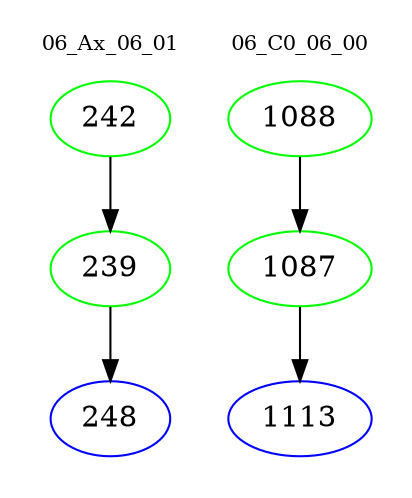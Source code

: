 digraph{
subgraph cluster_0 {
color = white
label = "06_Ax_06_01";
fontsize=10;
T0_242 [label="242", color="green"]
T0_242 -> T0_239 [color="black"]
T0_239 [label="239", color="green"]
T0_239 -> T0_248 [color="black"]
T0_248 [label="248", color="blue"]
}
subgraph cluster_1 {
color = white
label = "06_C0_06_00";
fontsize=10;
T1_1088 [label="1088", color="green"]
T1_1088 -> T1_1087 [color="black"]
T1_1087 [label="1087", color="green"]
T1_1087 -> T1_1113 [color="black"]
T1_1113 [label="1113", color="blue"]
}
}
